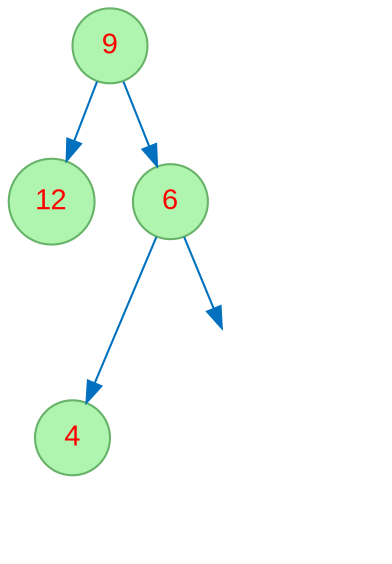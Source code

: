 digraph "tree3-trimmed" {
node [fontname="Arial", fontcolor=red, shape=circle, style=filled, color="#66B268", fillcolor="#AFF4AF" ];
edge [color = "#0070BF"];
1854731462 [label="9"];
1854731462 -> 317574433;
317574433 [label="12"];
1854731462 -> 885284298;
885284298 [label="6"];
885284298 -> 1389133897;
1389133897 [label="4"];
l885284298 [style=invis];
885284298 -> l885284298;
}
